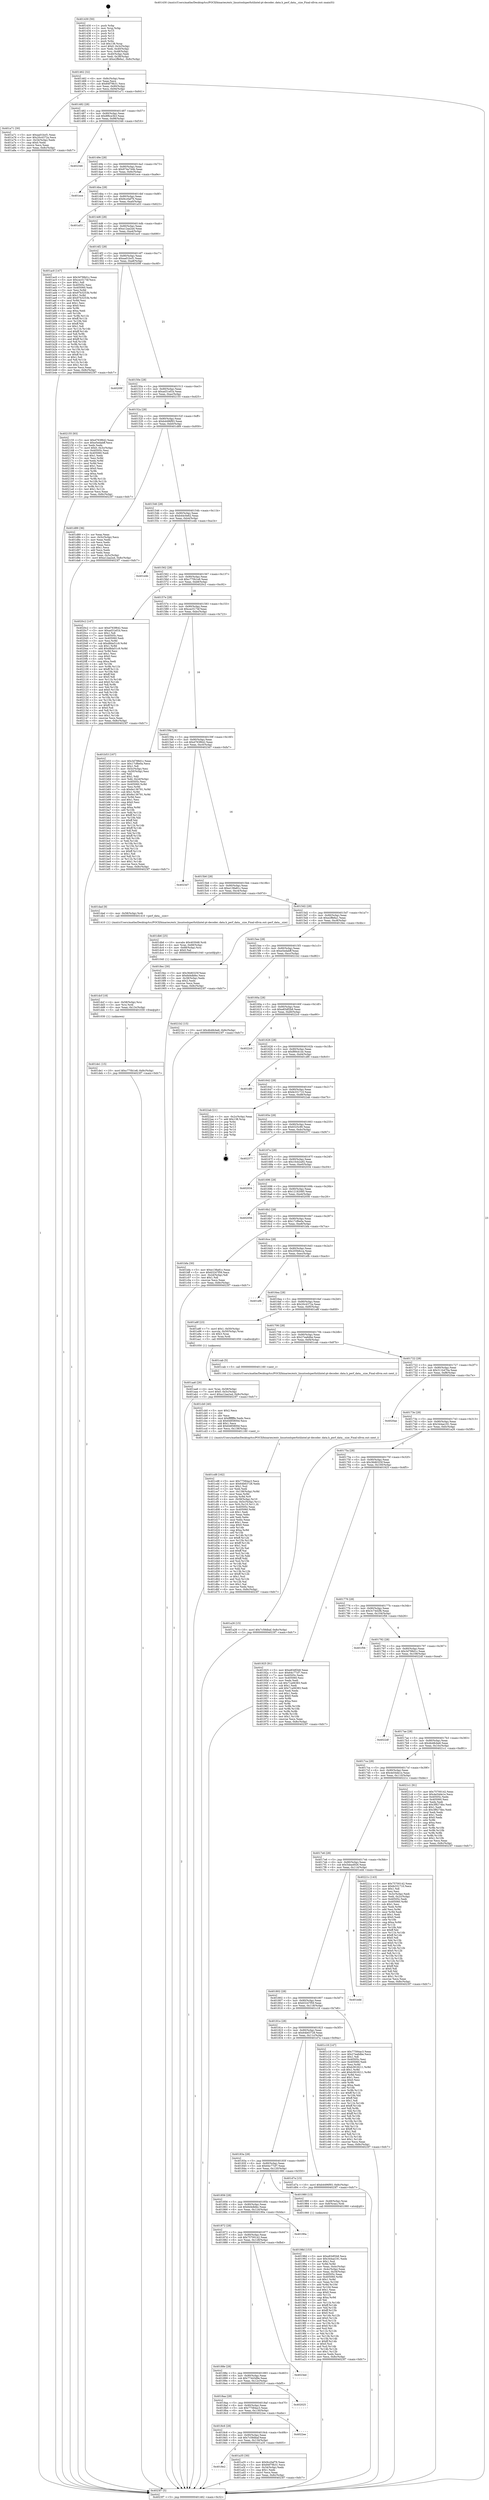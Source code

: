 digraph "0x401430" {
  label = "0x401430 (/mnt/c/Users/mathe/Desktop/tcc/POCII/binaries/extr_linuxtoolsperfutilintel-pt-decoder..data.h_perf_data__size_Final-ollvm.out::main(0))"
  labelloc = "t"
  node[shape=record]

  Entry [label="",width=0.3,height=0.3,shape=circle,fillcolor=black,style=filled]
  "0x401462" [label="{
     0x401462 [32]\l
     | [instrs]\l
     &nbsp;&nbsp;0x401462 \<+6\>: mov -0x8c(%rbp),%eax\l
     &nbsp;&nbsp;0x401468 \<+2\>: mov %eax,%ecx\l
     &nbsp;&nbsp;0x40146a \<+6\>: sub $0x84f79b31,%ecx\l
     &nbsp;&nbsp;0x401470 \<+6\>: mov %eax,-0x90(%rbp)\l
     &nbsp;&nbsp;0x401476 \<+6\>: mov %ecx,-0x94(%rbp)\l
     &nbsp;&nbsp;0x40147c \<+6\>: je 0000000000401a71 \<main+0x641\>\l
  }"]
  "0x401a71" [label="{
     0x401a71 [30]\l
     | [instrs]\l
     &nbsp;&nbsp;0x401a71 \<+5\>: mov $0xaa01bcf1,%eax\l
     &nbsp;&nbsp;0x401a76 \<+5\>: mov $0x20c4372a,%ecx\l
     &nbsp;&nbsp;0x401a7b \<+3\>: mov -0x34(%rbp),%edx\l
     &nbsp;&nbsp;0x401a7e \<+3\>: cmp $0x0,%edx\l
     &nbsp;&nbsp;0x401a81 \<+3\>: cmove %ecx,%eax\l
     &nbsp;&nbsp;0x401a84 \<+6\>: mov %eax,-0x8c(%rbp)\l
     &nbsp;&nbsp;0x401a8a \<+5\>: jmp 00000000004023f7 \<main+0xfc7\>\l
  }"]
  "0x401482" [label="{
     0x401482 [28]\l
     | [instrs]\l
     &nbsp;&nbsp;0x401482 \<+5\>: jmp 0000000000401487 \<main+0x57\>\l
     &nbsp;&nbsp;0x401487 \<+6\>: mov -0x90(%rbp),%eax\l
     &nbsp;&nbsp;0x40148d \<+5\>: sub $0x8f6ce3b3,%eax\l
     &nbsp;&nbsp;0x401492 \<+6\>: mov %eax,-0x98(%rbp)\l
     &nbsp;&nbsp;0x401498 \<+6\>: je 0000000000402346 \<main+0xf16\>\l
  }"]
  Exit [label="",width=0.3,height=0.3,shape=circle,fillcolor=black,style=filled,peripheries=2]
  "0x402346" [label="{
     0x402346\l
  }", style=dashed]
  "0x40149e" [label="{
     0x40149e [28]\l
     | [instrs]\l
     &nbsp;&nbsp;0x40149e \<+5\>: jmp 00000000004014a3 \<main+0x73\>\l
     &nbsp;&nbsp;0x4014a3 \<+6\>: mov -0x90(%rbp),%eax\l
     &nbsp;&nbsp;0x4014a9 \<+5\>: sub $0x974a744b,%eax\l
     &nbsp;&nbsp;0x4014ae \<+6\>: mov %eax,-0x9c(%rbp)\l
     &nbsp;&nbsp;0x4014b4 \<+6\>: je 0000000000401ece \<main+0xa9e\>\l
  }"]
  "0x401de1" [label="{
     0x401de1 [15]\l
     | [instrs]\l
     &nbsp;&nbsp;0x401de1 \<+10\>: movl $0xc770b1e8,-0x8c(%rbp)\l
     &nbsp;&nbsp;0x401deb \<+5\>: jmp 00000000004023f7 \<main+0xfc7\>\l
  }"]
  "0x401ece" [label="{
     0x401ece\l
  }", style=dashed]
  "0x4014ba" [label="{
     0x4014ba [28]\l
     | [instrs]\l
     &nbsp;&nbsp;0x4014ba \<+5\>: jmp 00000000004014bf \<main+0x8f\>\l
     &nbsp;&nbsp;0x4014bf \<+6\>: mov -0x90(%rbp),%eax\l
     &nbsp;&nbsp;0x4014c5 \<+5\>: sub $0x9cc0af76,%eax\l
     &nbsp;&nbsp;0x4014ca \<+6\>: mov %eax,-0xa0(%rbp)\l
     &nbsp;&nbsp;0x4014d0 \<+6\>: je 0000000000401a53 \<main+0x623\>\l
  }"]
  "0x401dcf" [label="{
     0x401dcf [18]\l
     | [instrs]\l
     &nbsp;&nbsp;0x401dcf \<+4\>: mov -0x58(%rbp),%rsi\l
     &nbsp;&nbsp;0x401dd3 \<+3\>: mov %rsi,%rdi\l
     &nbsp;&nbsp;0x401dd6 \<+6\>: mov %eax,-0x13c(%rbp)\l
     &nbsp;&nbsp;0x401ddc \<+5\>: call 0000000000401030 \<free@plt\>\l
     | [calls]\l
     &nbsp;&nbsp;0x401030 \{1\} (unknown)\l
  }"]
  "0x401a53" [label="{
     0x401a53\l
  }", style=dashed]
  "0x4014d6" [label="{
     0x4014d6 [28]\l
     | [instrs]\l
     &nbsp;&nbsp;0x4014d6 \<+5\>: jmp 00000000004014db \<main+0xab\>\l
     &nbsp;&nbsp;0x4014db \<+6\>: mov -0x90(%rbp),%eax\l
     &nbsp;&nbsp;0x4014e1 \<+5\>: sub $0xa12aa2a4,%eax\l
     &nbsp;&nbsp;0x4014e6 \<+6\>: mov %eax,-0xa4(%rbp)\l
     &nbsp;&nbsp;0x4014ec \<+6\>: je 0000000000401ac0 \<main+0x690\>\l
  }"]
  "0x401db6" [label="{
     0x401db6 [25]\l
     | [instrs]\l
     &nbsp;&nbsp;0x401db6 \<+10\>: movabs $0x4030d6,%rdi\l
     &nbsp;&nbsp;0x401dc0 \<+4\>: mov %rax,-0x68(%rbp)\l
     &nbsp;&nbsp;0x401dc4 \<+4\>: mov -0x68(%rbp),%rsi\l
     &nbsp;&nbsp;0x401dc8 \<+2\>: mov $0x0,%al\l
     &nbsp;&nbsp;0x401dca \<+5\>: call 0000000000401040 \<printf@plt\>\l
     | [calls]\l
     &nbsp;&nbsp;0x401040 \{1\} (unknown)\l
  }"]
  "0x401ac0" [label="{
     0x401ac0 [147]\l
     | [instrs]\l
     &nbsp;&nbsp;0x401ac0 \<+5\>: mov $0x3d788d1c,%eax\l
     &nbsp;&nbsp;0x401ac5 \<+5\>: mov $0xcec5174f,%ecx\l
     &nbsp;&nbsp;0x401aca \<+2\>: mov $0x1,%dl\l
     &nbsp;&nbsp;0x401acc \<+7\>: mov 0x40505c,%esi\l
     &nbsp;&nbsp;0x401ad3 \<+7\>: mov 0x405060,%edi\l
     &nbsp;&nbsp;0x401ada \<+3\>: mov %esi,%r8d\l
     &nbsp;&nbsp;0x401add \<+7\>: sub $0x97b3253b,%r8d\l
     &nbsp;&nbsp;0x401ae4 \<+4\>: sub $0x1,%r8d\l
     &nbsp;&nbsp;0x401ae8 \<+7\>: add $0x97b3253b,%r8d\l
     &nbsp;&nbsp;0x401aef \<+4\>: imul %r8d,%esi\l
     &nbsp;&nbsp;0x401af3 \<+3\>: and $0x1,%esi\l
     &nbsp;&nbsp;0x401af6 \<+3\>: cmp $0x0,%esi\l
     &nbsp;&nbsp;0x401af9 \<+4\>: sete %r9b\l
     &nbsp;&nbsp;0x401afd \<+3\>: cmp $0xa,%edi\l
     &nbsp;&nbsp;0x401b00 \<+4\>: setl %r10b\l
     &nbsp;&nbsp;0x401b04 \<+3\>: mov %r9b,%r11b\l
     &nbsp;&nbsp;0x401b07 \<+4\>: xor $0xff,%r11b\l
     &nbsp;&nbsp;0x401b0b \<+3\>: mov %r10b,%bl\l
     &nbsp;&nbsp;0x401b0e \<+3\>: xor $0xff,%bl\l
     &nbsp;&nbsp;0x401b11 \<+3\>: xor $0x1,%dl\l
     &nbsp;&nbsp;0x401b14 \<+3\>: mov %r11b,%r14b\l
     &nbsp;&nbsp;0x401b17 \<+4\>: and $0xff,%r14b\l
     &nbsp;&nbsp;0x401b1b \<+3\>: and %dl,%r9b\l
     &nbsp;&nbsp;0x401b1e \<+3\>: mov %bl,%r15b\l
     &nbsp;&nbsp;0x401b21 \<+4\>: and $0xff,%r15b\l
     &nbsp;&nbsp;0x401b25 \<+3\>: and %dl,%r10b\l
     &nbsp;&nbsp;0x401b28 \<+3\>: or %r9b,%r14b\l
     &nbsp;&nbsp;0x401b2b \<+3\>: or %r10b,%r15b\l
     &nbsp;&nbsp;0x401b2e \<+3\>: xor %r15b,%r14b\l
     &nbsp;&nbsp;0x401b31 \<+3\>: or %bl,%r11b\l
     &nbsp;&nbsp;0x401b34 \<+4\>: xor $0xff,%r11b\l
     &nbsp;&nbsp;0x401b38 \<+3\>: or $0x1,%dl\l
     &nbsp;&nbsp;0x401b3b \<+3\>: and %dl,%r11b\l
     &nbsp;&nbsp;0x401b3e \<+3\>: or %r11b,%r14b\l
     &nbsp;&nbsp;0x401b41 \<+4\>: test $0x1,%r14b\l
     &nbsp;&nbsp;0x401b45 \<+3\>: cmovne %ecx,%eax\l
     &nbsp;&nbsp;0x401b48 \<+6\>: mov %eax,-0x8c(%rbp)\l
     &nbsp;&nbsp;0x401b4e \<+5\>: jmp 00000000004023f7 \<main+0xfc7\>\l
  }"]
  "0x4014f2" [label="{
     0x4014f2 [28]\l
     | [instrs]\l
     &nbsp;&nbsp;0x4014f2 \<+5\>: jmp 00000000004014f7 \<main+0xc7\>\l
     &nbsp;&nbsp;0x4014f7 \<+6\>: mov -0x90(%rbp),%eax\l
     &nbsp;&nbsp;0x4014fd \<+5\>: sub $0xaa01bcf1,%eax\l
     &nbsp;&nbsp;0x401502 \<+6\>: mov %eax,-0xa8(%rbp)\l
     &nbsp;&nbsp;0x401508 \<+6\>: je 000000000040209f \<main+0xc6f\>\l
  }"]
  "0x401cd8" [label="{
     0x401cd8 [162]\l
     | [instrs]\l
     &nbsp;&nbsp;0x401cd8 \<+5\>: mov $0x77584ac3,%ecx\l
     &nbsp;&nbsp;0x401cdd \<+5\>: mov $0x64b63728,%edx\l
     &nbsp;&nbsp;0x401ce2 \<+3\>: mov $0x1,%sil\l
     &nbsp;&nbsp;0x401ce5 \<+2\>: xor %edi,%edi\l
     &nbsp;&nbsp;0x401ce7 \<+7\>: mov -0x138(%rbp),%r8d\l
     &nbsp;&nbsp;0x401cee \<+4\>: imul %eax,%r8d\l
     &nbsp;&nbsp;0x401cf2 \<+3\>: movslq %r8d,%r9\l
     &nbsp;&nbsp;0x401cf5 \<+4\>: mov -0x58(%rbp),%r10\l
     &nbsp;&nbsp;0x401cf9 \<+4\>: movslq -0x5c(%rbp),%r11\l
     &nbsp;&nbsp;0x401cfd \<+4\>: mov %r9,(%r10,%r11,8)\l
     &nbsp;&nbsp;0x401d01 \<+7\>: mov 0x40505c,%eax\l
     &nbsp;&nbsp;0x401d08 \<+8\>: mov 0x405060,%r8d\l
     &nbsp;&nbsp;0x401d10 \<+3\>: sub $0x1,%edi\l
     &nbsp;&nbsp;0x401d13 \<+2\>: mov %eax,%ebx\l
     &nbsp;&nbsp;0x401d15 \<+2\>: add %edi,%ebx\l
     &nbsp;&nbsp;0x401d17 \<+3\>: imul %ebx,%eax\l
     &nbsp;&nbsp;0x401d1a \<+3\>: and $0x1,%eax\l
     &nbsp;&nbsp;0x401d1d \<+3\>: cmp $0x0,%eax\l
     &nbsp;&nbsp;0x401d20 \<+4\>: sete %r14b\l
     &nbsp;&nbsp;0x401d24 \<+4\>: cmp $0xa,%r8d\l
     &nbsp;&nbsp;0x401d28 \<+4\>: setl %r15b\l
     &nbsp;&nbsp;0x401d2c \<+3\>: mov %r14b,%r12b\l
     &nbsp;&nbsp;0x401d2f \<+4\>: xor $0xff,%r12b\l
     &nbsp;&nbsp;0x401d33 \<+3\>: mov %r15b,%r13b\l
     &nbsp;&nbsp;0x401d36 \<+4\>: xor $0xff,%r13b\l
     &nbsp;&nbsp;0x401d3a \<+4\>: xor $0x1,%sil\l
     &nbsp;&nbsp;0x401d3e \<+3\>: mov %r12b,%al\l
     &nbsp;&nbsp;0x401d41 \<+2\>: and $0xff,%al\l
     &nbsp;&nbsp;0x401d43 \<+3\>: and %sil,%r14b\l
     &nbsp;&nbsp;0x401d46 \<+3\>: mov %r13b,%dil\l
     &nbsp;&nbsp;0x401d49 \<+4\>: and $0xff,%dil\l
     &nbsp;&nbsp;0x401d4d \<+3\>: and %sil,%r15b\l
     &nbsp;&nbsp;0x401d50 \<+3\>: or %r14b,%al\l
     &nbsp;&nbsp;0x401d53 \<+3\>: or %r15b,%dil\l
     &nbsp;&nbsp;0x401d56 \<+3\>: xor %dil,%al\l
     &nbsp;&nbsp;0x401d59 \<+3\>: or %r13b,%r12b\l
     &nbsp;&nbsp;0x401d5c \<+4\>: xor $0xff,%r12b\l
     &nbsp;&nbsp;0x401d60 \<+4\>: or $0x1,%sil\l
     &nbsp;&nbsp;0x401d64 \<+3\>: and %sil,%r12b\l
     &nbsp;&nbsp;0x401d67 \<+3\>: or %r12b,%al\l
     &nbsp;&nbsp;0x401d6a \<+2\>: test $0x1,%al\l
     &nbsp;&nbsp;0x401d6c \<+3\>: cmovne %edx,%ecx\l
     &nbsp;&nbsp;0x401d6f \<+6\>: mov %ecx,-0x8c(%rbp)\l
     &nbsp;&nbsp;0x401d75 \<+5\>: jmp 00000000004023f7 \<main+0xfc7\>\l
  }"]
  "0x40209f" [label="{
     0x40209f\l
  }", style=dashed]
  "0x40150e" [label="{
     0x40150e [28]\l
     | [instrs]\l
     &nbsp;&nbsp;0x40150e \<+5\>: jmp 0000000000401513 \<main+0xe3\>\l
     &nbsp;&nbsp;0x401513 \<+6\>: mov -0x90(%rbp),%eax\l
     &nbsp;&nbsp;0x401519 \<+5\>: sub $0xad31ef1b,%eax\l
     &nbsp;&nbsp;0x40151e \<+6\>: mov %eax,-0xac(%rbp)\l
     &nbsp;&nbsp;0x401524 \<+6\>: je 0000000000402155 \<main+0xd25\>\l
  }"]
  "0x401cb0" [label="{
     0x401cb0 [40]\l
     | [instrs]\l
     &nbsp;&nbsp;0x401cb0 \<+5\>: mov $0x2,%ecx\l
     &nbsp;&nbsp;0x401cb5 \<+1\>: cltd\l
     &nbsp;&nbsp;0x401cb6 \<+2\>: idiv %ecx\l
     &nbsp;&nbsp;0x401cb8 \<+6\>: imul $0xfffffffe,%edx,%ecx\l
     &nbsp;&nbsp;0x401cbe \<+6\>: sub $0x6485800d,%ecx\l
     &nbsp;&nbsp;0x401cc4 \<+3\>: add $0x1,%ecx\l
     &nbsp;&nbsp;0x401cc7 \<+6\>: add $0x6485800d,%ecx\l
     &nbsp;&nbsp;0x401ccd \<+6\>: mov %ecx,-0x138(%rbp)\l
     &nbsp;&nbsp;0x401cd3 \<+5\>: call 0000000000401160 \<next_i\>\l
     | [calls]\l
     &nbsp;&nbsp;0x401160 \{1\} (/mnt/c/Users/mathe/Desktop/tcc/POCII/binaries/extr_linuxtoolsperfutilintel-pt-decoder..data.h_perf_data__size_Final-ollvm.out::next_i)\l
  }"]
  "0x402155" [label="{
     0x402155 [93]\l
     | [instrs]\l
     &nbsp;&nbsp;0x402155 \<+5\>: mov $0xd763f642,%eax\l
     &nbsp;&nbsp;0x40215a \<+5\>: mov $0xe5edabff,%ecx\l
     &nbsp;&nbsp;0x40215f \<+2\>: xor %edx,%edx\l
     &nbsp;&nbsp;0x402161 \<+7\>: movl $0x0,-0x3c(%rbp)\l
     &nbsp;&nbsp;0x402168 \<+7\>: mov 0x40505c,%esi\l
     &nbsp;&nbsp;0x40216f \<+7\>: mov 0x405060,%edi\l
     &nbsp;&nbsp;0x402176 \<+3\>: sub $0x1,%edx\l
     &nbsp;&nbsp;0x402179 \<+3\>: mov %esi,%r8d\l
     &nbsp;&nbsp;0x40217c \<+3\>: add %edx,%r8d\l
     &nbsp;&nbsp;0x40217f \<+4\>: imul %r8d,%esi\l
     &nbsp;&nbsp;0x402183 \<+3\>: and $0x1,%esi\l
     &nbsp;&nbsp;0x402186 \<+3\>: cmp $0x0,%esi\l
     &nbsp;&nbsp;0x402189 \<+4\>: sete %r9b\l
     &nbsp;&nbsp;0x40218d \<+3\>: cmp $0xa,%edi\l
     &nbsp;&nbsp;0x402190 \<+4\>: setl %r10b\l
     &nbsp;&nbsp;0x402194 \<+3\>: mov %r9b,%r11b\l
     &nbsp;&nbsp;0x402197 \<+3\>: and %r10b,%r11b\l
     &nbsp;&nbsp;0x40219a \<+3\>: xor %r10b,%r9b\l
     &nbsp;&nbsp;0x40219d \<+3\>: or %r9b,%r11b\l
     &nbsp;&nbsp;0x4021a0 \<+4\>: test $0x1,%r11b\l
     &nbsp;&nbsp;0x4021a4 \<+3\>: cmovne %ecx,%eax\l
     &nbsp;&nbsp;0x4021a7 \<+6\>: mov %eax,-0x8c(%rbp)\l
     &nbsp;&nbsp;0x4021ad \<+5\>: jmp 00000000004023f7 \<main+0xfc7\>\l
  }"]
  "0x40152a" [label="{
     0x40152a [28]\l
     | [instrs]\l
     &nbsp;&nbsp;0x40152a \<+5\>: jmp 000000000040152f \<main+0xff\>\l
     &nbsp;&nbsp;0x40152f \<+6\>: mov -0x90(%rbp),%eax\l
     &nbsp;&nbsp;0x401535 \<+5\>: sub $0xb4496f93,%eax\l
     &nbsp;&nbsp;0x40153a \<+6\>: mov %eax,-0xb0(%rbp)\l
     &nbsp;&nbsp;0x401540 \<+6\>: je 0000000000401d89 \<main+0x959\>\l
  }"]
  "0x401aa6" [label="{
     0x401aa6 [26]\l
     | [instrs]\l
     &nbsp;&nbsp;0x401aa6 \<+4\>: mov %rax,-0x58(%rbp)\l
     &nbsp;&nbsp;0x401aaa \<+7\>: movl $0x0,-0x5c(%rbp)\l
     &nbsp;&nbsp;0x401ab1 \<+10\>: movl $0xa12aa2a4,-0x8c(%rbp)\l
     &nbsp;&nbsp;0x401abb \<+5\>: jmp 00000000004023f7 \<main+0xfc7\>\l
  }"]
  "0x401d89" [label="{
     0x401d89 [36]\l
     | [instrs]\l
     &nbsp;&nbsp;0x401d89 \<+2\>: xor %eax,%eax\l
     &nbsp;&nbsp;0x401d8b \<+3\>: mov -0x5c(%rbp),%ecx\l
     &nbsp;&nbsp;0x401d8e \<+2\>: mov %eax,%edx\l
     &nbsp;&nbsp;0x401d90 \<+2\>: sub %ecx,%edx\l
     &nbsp;&nbsp;0x401d92 \<+2\>: mov %eax,%ecx\l
     &nbsp;&nbsp;0x401d94 \<+3\>: sub $0x1,%ecx\l
     &nbsp;&nbsp;0x401d97 \<+2\>: add %ecx,%edx\l
     &nbsp;&nbsp;0x401d99 \<+2\>: sub %edx,%eax\l
     &nbsp;&nbsp;0x401d9b \<+3\>: mov %eax,-0x5c(%rbp)\l
     &nbsp;&nbsp;0x401d9e \<+10\>: movl $0xa12aa2a4,-0x8c(%rbp)\l
     &nbsp;&nbsp;0x401da8 \<+5\>: jmp 00000000004023f7 \<main+0xfc7\>\l
  }"]
  "0x401546" [label="{
     0x401546 [28]\l
     | [instrs]\l
     &nbsp;&nbsp;0x401546 \<+5\>: jmp 000000000040154b \<main+0x11b\>\l
     &nbsp;&nbsp;0x40154b \<+6\>: mov -0x90(%rbp),%eax\l
     &nbsp;&nbsp;0x401551 \<+5\>: sub $0xb44c0e62,%eax\l
     &nbsp;&nbsp;0x401556 \<+6\>: mov %eax,-0xb4(%rbp)\l
     &nbsp;&nbsp;0x40155c \<+6\>: je 0000000000401e4b \<main+0xa1b\>\l
  }"]
  "0x4018e2" [label="{
     0x4018e2\l
  }", style=dashed]
  "0x401e4b" [label="{
     0x401e4b\l
  }", style=dashed]
  "0x401562" [label="{
     0x401562 [28]\l
     | [instrs]\l
     &nbsp;&nbsp;0x401562 \<+5\>: jmp 0000000000401567 \<main+0x137\>\l
     &nbsp;&nbsp;0x401567 \<+6\>: mov -0x90(%rbp),%eax\l
     &nbsp;&nbsp;0x40156d \<+5\>: sub $0xc770b1e8,%eax\l
     &nbsp;&nbsp;0x401572 \<+6\>: mov %eax,-0xb8(%rbp)\l
     &nbsp;&nbsp;0x401578 \<+6\>: je 00000000004020c2 \<main+0xc92\>\l
  }"]
  "0x401a35" [label="{
     0x401a35 [30]\l
     | [instrs]\l
     &nbsp;&nbsp;0x401a35 \<+5\>: mov $0x9cc0af76,%eax\l
     &nbsp;&nbsp;0x401a3a \<+5\>: mov $0x84f79b31,%ecx\l
     &nbsp;&nbsp;0x401a3f \<+3\>: mov -0x34(%rbp),%edx\l
     &nbsp;&nbsp;0x401a42 \<+3\>: cmp $0x1,%edx\l
     &nbsp;&nbsp;0x401a45 \<+3\>: cmovl %ecx,%eax\l
     &nbsp;&nbsp;0x401a48 \<+6\>: mov %eax,-0x8c(%rbp)\l
     &nbsp;&nbsp;0x401a4e \<+5\>: jmp 00000000004023f7 \<main+0xfc7\>\l
  }"]
  "0x4020c2" [label="{
     0x4020c2 [147]\l
     | [instrs]\l
     &nbsp;&nbsp;0x4020c2 \<+5\>: mov $0xd763f642,%eax\l
     &nbsp;&nbsp;0x4020c7 \<+5\>: mov $0xad31ef1b,%ecx\l
     &nbsp;&nbsp;0x4020cc \<+2\>: mov $0x1,%dl\l
     &nbsp;&nbsp;0x4020ce \<+7\>: mov 0x40505c,%esi\l
     &nbsp;&nbsp;0x4020d5 \<+7\>: mov 0x405060,%edi\l
     &nbsp;&nbsp;0x4020dc \<+3\>: mov %esi,%r8d\l
     &nbsp;&nbsp;0x4020df \<+7\>: sub $0xd8da51c9,%r8d\l
     &nbsp;&nbsp;0x4020e6 \<+4\>: sub $0x1,%r8d\l
     &nbsp;&nbsp;0x4020ea \<+7\>: add $0xd8da51c9,%r8d\l
     &nbsp;&nbsp;0x4020f1 \<+4\>: imul %r8d,%esi\l
     &nbsp;&nbsp;0x4020f5 \<+3\>: and $0x1,%esi\l
     &nbsp;&nbsp;0x4020f8 \<+3\>: cmp $0x0,%esi\l
     &nbsp;&nbsp;0x4020fb \<+4\>: sete %r9b\l
     &nbsp;&nbsp;0x4020ff \<+3\>: cmp $0xa,%edi\l
     &nbsp;&nbsp;0x402102 \<+4\>: setl %r10b\l
     &nbsp;&nbsp;0x402106 \<+3\>: mov %r9b,%r11b\l
     &nbsp;&nbsp;0x402109 \<+4\>: xor $0xff,%r11b\l
     &nbsp;&nbsp;0x40210d \<+3\>: mov %r10b,%bl\l
     &nbsp;&nbsp;0x402110 \<+3\>: xor $0xff,%bl\l
     &nbsp;&nbsp;0x402113 \<+3\>: xor $0x0,%dl\l
     &nbsp;&nbsp;0x402116 \<+3\>: mov %r11b,%r14b\l
     &nbsp;&nbsp;0x402119 \<+4\>: and $0x0,%r14b\l
     &nbsp;&nbsp;0x40211d \<+3\>: and %dl,%r9b\l
     &nbsp;&nbsp;0x402120 \<+3\>: mov %bl,%r15b\l
     &nbsp;&nbsp;0x402123 \<+4\>: and $0x0,%r15b\l
     &nbsp;&nbsp;0x402127 \<+3\>: and %dl,%r10b\l
     &nbsp;&nbsp;0x40212a \<+3\>: or %r9b,%r14b\l
     &nbsp;&nbsp;0x40212d \<+3\>: or %r10b,%r15b\l
     &nbsp;&nbsp;0x402130 \<+3\>: xor %r15b,%r14b\l
     &nbsp;&nbsp;0x402133 \<+3\>: or %bl,%r11b\l
     &nbsp;&nbsp;0x402136 \<+4\>: xor $0xff,%r11b\l
     &nbsp;&nbsp;0x40213a \<+3\>: or $0x0,%dl\l
     &nbsp;&nbsp;0x40213d \<+3\>: and %dl,%r11b\l
     &nbsp;&nbsp;0x402140 \<+3\>: or %r11b,%r14b\l
     &nbsp;&nbsp;0x402143 \<+4\>: test $0x1,%r14b\l
     &nbsp;&nbsp;0x402147 \<+3\>: cmovne %ecx,%eax\l
     &nbsp;&nbsp;0x40214a \<+6\>: mov %eax,-0x8c(%rbp)\l
     &nbsp;&nbsp;0x402150 \<+5\>: jmp 00000000004023f7 \<main+0xfc7\>\l
  }"]
  "0x40157e" [label="{
     0x40157e [28]\l
     | [instrs]\l
     &nbsp;&nbsp;0x40157e \<+5\>: jmp 0000000000401583 \<main+0x153\>\l
     &nbsp;&nbsp;0x401583 \<+6\>: mov -0x90(%rbp),%eax\l
     &nbsp;&nbsp;0x401589 \<+5\>: sub $0xcec5174f,%eax\l
     &nbsp;&nbsp;0x40158e \<+6\>: mov %eax,-0xbc(%rbp)\l
     &nbsp;&nbsp;0x401594 \<+6\>: je 0000000000401b53 \<main+0x723\>\l
  }"]
  "0x4018c6" [label="{
     0x4018c6 [28]\l
     | [instrs]\l
     &nbsp;&nbsp;0x4018c6 \<+5\>: jmp 00000000004018cb \<main+0x49b\>\l
     &nbsp;&nbsp;0x4018cb \<+6\>: mov -0x90(%rbp),%eax\l
     &nbsp;&nbsp;0x4018d1 \<+5\>: sub $0x7c58dbaf,%eax\l
     &nbsp;&nbsp;0x4018d6 \<+6\>: mov %eax,-0x134(%rbp)\l
     &nbsp;&nbsp;0x4018dc \<+6\>: je 0000000000401a35 \<main+0x605\>\l
  }"]
  "0x401b53" [label="{
     0x401b53 [167]\l
     | [instrs]\l
     &nbsp;&nbsp;0x401b53 \<+5\>: mov $0x3d788d1c,%eax\l
     &nbsp;&nbsp;0x401b58 \<+5\>: mov $0x17cf6e0a,%ecx\l
     &nbsp;&nbsp;0x401b5d \<+2\>: mov $0x1,%dl\l
     &nbsp;&nbsp;0x401b5f \<+3\>: mov -0x5c(%rbp),%esi\l
     &nbsp;&nbsp;0x401b62 \<+3\>: cmp -0x50(%rbp),%esi\l
     &nbsp;&nbsp;0x401b65 \<+4\>: setl %dil\l
     &nbsp;&nbsp;0x401b69 \<+4\>: and $0x1,%dil\l
     &nbsp;&nbsp;0x401b6d \<+4\>: mov %dil,-0x2d(%rbp)\l
     &nbsp;&nbsp;0x401b71 \<+7\>: mov 0x40505c,%esi\l
     &nbsp;&nbsp;0x401b78 \<+8\>: mov 0x405060,%r8d\l
     &nbsp;&nbsp;0x401b80 \<+3\>: mov %esi,%r9d\l
     &nbsp;&nbsp;0x401b83 \<+7\>: sub $0x6e136791,%r9d\l
     &nbsp;&nbsp;0x401b8a \<+4\>: sub $0x1,%r9d\l
     &nbsp;&nbsp;0x401b8e \<+7\>: add $0x6e136791,%r9d\l
     &nbsp;&nbsp;0x401b95 \<+4\>: imul %r9d,%esi\l
     &nbsp;&nbsp;0x401b99 \<+3\>: and $0x1,%esi\l
     &nbsp;&nbsp;0x401b9c \<+3\>: cmp $0x0,%esi\l
     &nbsp;&nbsp;0x401b9f \<+4\>: sete %dil\l
     &nbsp;&nbsp;0x401ba3 \<+4\>: cmp $0xa,%r8d\l
     &nbsp;&nbsp;0x401ba7 \<+4\>: setl %r10b\l
     &nbsp;&nbsp;0x401bab \<+3\>: mov %dil,%r11b\l
     &nbsp;&nbsp;0x401bae \<+4\>: xor $0xff,%r11b\l
     &nbsp;&nbsp;0x401bb2 \<+3\>: mov %r10b,%bl\l
     &nbsp;&nbsp;0x401bb5 \<+3\>: xor $0xff,%bl\l
     &nbsp;&nbsp;0x401bb8 \<+3\>: xor $0x1,%dl\l
     &nbsp;&nbsp;0x401bbb \<+3\>: mov %r11b,%r14b\l
     &nbsp;&nbsp;0x401bbe \<+4\>: and $0xff,%r14b\l
     &nbsp;&nbsp;0x401bc2 \<+3\>: and %dl,%dil\l
     &nbsp;&nbsp;0x401bc5 \<+3\>: mov %bl,%r15b\l
     &nbsp;&nbsp;0x401bc8 \<+4\>: and $0xff,%r15b\l
     &nbsp;&nbsp;0x401bcc \<+3\>: and %dl,%r10b\l
     &nbsp;&nbsp;0x401bcf \<+3\>: or %dil,%r14b\l
     &nbsp;&nbsp;0x401bd2 \<+3\>: or %r10b,%r15b\l
     &nbsp;&nbsp;0x401bd5 \<+3\>: xor %r15b,%r14b\l
     &nbsp;&nbsp;0x401bd8 \<+3\>: or %bl,%r11b\l
     &nbsp;&nbsp;0x401bdb \<+4\>: xor $0xff,%r11b\l
     &nbsp;&nbsp;0x401bdf \<+3\>: or $0x1,%dl\l
     &nbsp;&nbsp;0x401be2 \<+3\>: and %dl,%r11b\l
     &nbsp;&nbsp;0x401be5 \<+3\>: or %r11b,%r14b\l
     &nbsp;&nbsp;0x401be8 \<+4\>: test $0x1,%r14b\l
     &nbsp;&nbsp;0x401bec \<+3\>: cmovne %ecx,%eax\l
     &nbsp;&nbsp;0x401bef \<+6\>: mov %eax,-0x8c(%rbp)\l
     &nbsp;&nbsp;0x401bf5 \<+5\>: jmp 00000000004023f7 \<main+0xfc7\>\l
  }"]
  "0x40159a" [label="{
     0x40159a [28]\l
     | [instrs]\l
     &nbsp;&nbsp;0x40159a \<+5\>: jmp 000000000040159f \<main+0x16f\>\l
     &nbsp;&nbsp;0x40159f \<+6\>: mov -0x90(%rbp),%eax\l
     &nbsp;&nbsp;0x4015a5 \<+5\>: sub $0xd763f642,%eax\l
     &nbsp;&nbsp;0x4015aa \<+6\>: mov %eax,-0xc0(%rbp)\l
     &nbsp;&nbsp;0x4015b0 \<+6\>: je 00000000004023d7 \<main+0xfa7\>\l
  }"]
  "0x4022ee" [label="{
     0x4022ee\l
  }", style=dashed]
  "0x4023d7" [label="{
     0x4023d7\l
  }", style=dashed]
  "0x4015b6" [label="{
     0x4015b6 [28]\l
     | [instrs]\l
     &nbsp;&nbsp;0x4015b6 \<+5\>: jmp 00000000004015bb \<main+0x18b\>\l
     &nbsp;&nbsp;0x4015bb \<+6\>: mov -0x90(%rbp),%eax\l
     &nbsp;&nbsp;0x4015c1 \<+5\>: sub $0xe138a81c,%eax\l
     &nbsp;&nbsp;0x4015c6 \<+6\>: mov %eax,-0xc4(%rbp)\l
     &nbsp;&nbsp;0x4015cc \<+6\>: je 0000000000401dad \<main+0x97d\>\l
  }"]
  "0x4018aa" [label="{
     0x4018aa [28]\l
     | [instrs]\l
     &nbsp;&nbsp;0x4018aa \<+5\>: jmp 00000000004018af \<main+0x47f\>\l
     &nbsp;&nbsp;0x4018af \<+6\>: mov -0x90(%rbp),%eax\l
     &nbsp;&nbsp;0x4018b5 \<+5\>: sub $0x77584ac3,%eax\l
     &nbsp;&nbsp;0x4018ba \<+6\>: mov %eax,-0x130(%rbp)\l
     &nbsp;&nbsp;0x4018c0 \<+6\>: je 00000000004022ee \<main+0xebe\>\l
  }"]
  "0x401dad" [label="{
     0x401dad [9]\l
     | [instrs]\l
     &nbsp;&nbsp;0x401dad \<+4\>: mov -0x58(%rbp),%rdi\l
     &nbsp;&nbsp;0x401db1 \<+5\>: call 0000000000401410 \<perf_data__size\>\l
     | [calls]\l
     &nbsp;&nbsp;0x401410 \{1\} (/mnt/c/Users/mathe/Desktop/tcc/POCII/binaries/extr_linuxtoolsperfutilintel-pt-decoder..data.h_perf_data__size_Final-ollvm.out::perf_data__size)\l
  }"]
  "0x4015d2" [label="{
     0x4015d2 [28]\l
     | [instrs]\l
     &nbsp;&nbsp;0x4015d2 \<+5\>: jmp 00000000004015d7 \<main+0x1a7\>\l
     &nbsp;&nbsp;0x4015d7 \<+6\>: mov -0x90(%rbp),%eax\l
     &nbsp;&nbsp;0x4015dd \<+5\>: sub $0xe2ffe6a1,%eax\l
     &nbsp;&nbsp;0x4015e2 \<+6\>: mov %eax,-0xc8(%rbp)\l
     &nbsp;&nbsp;0x4015e8 \<+6\>: je 00000000004018ec \<main+0x4bc\>\l
  }"]
  "0x402025" [label="{
     0x402025\l
  }", style=dashed]
  "0x4018ec" [label="{
     0x4018ec [30]\l
     | [instrs]\l
     &nbsp;&nbsp;0x4018ec \<+5\>: mov $0x36d6325f,%eax\l
     &nbsp;&nbsp;0x4018f1 \<+5\>: mov $0x6d4dbfec,%ecx\l
     &nbsp;&nbsp;0x4018f6 \<+3\>: mov -0x38(%rbp),%edx\l
     &nbsp;&nbsp;0x4018f9 \<+3\>: cmp $0x2,%edx\l
     &nbsp;&nbsp;0x4018fc \<+3\>: cmovne %ecx,%eax\l
     &nbsp;&nbsp;0x4018ff \<+6\>: mov %eax,-0x8c(%rbp)\l
     &nbsp;&nbsp;0x401905 \<+5\>: jmp 00000000004023f7 \<main+0xfc7\>\l
  }"]
  "0x4015ee" [label="{
     0x4015ee [28]\l
     | [instrs]\l
     &nbsp;&nbsp;0x4015ee \<+5\>: jmp 00000000004015f3 \<main+0x1c3\>\l
     &nbsp;&nbsp;0x4015f3 \<+6\>: mov -0x90(%rbp),%eax\l
     &nbsp;&nbsp;0x4015f9 \<+5\>: sub $0xe5edabff,%eax\l
     &nbsp;&nbsp;0x4015fe \<+6\>: mov %eax,-0xcc(%rbp)\l
     &nbsp;&nbsp;0x401604 \<+6\>: je 00000000004021b2 \<main+0xd82\>\l
  }"]
  "0x4023f7" [label="{
     0x4023f7 [5]\l
     | [instrs]\l
     &nbsp;&nbsp;0x4023f7 \<+5\>: jmp 0000000000401462 \<main+0x32\>\l
  }"]
  "0x401430" [label="{
     0x401430 [50]\l
     | [instrs]\l
     &nbsp;&nbsp;0x401430 \<+1\>: push %rbp\l
     &nbsp;&nbsp;0x401431 \<+3\>: mov %rsp,%rbp\l
     &nbsp;&nbsp;0x401434 \<+2\>: push %r15\l
     &nbsp;&nbsp;0x401436 \<+2\>: push %r14\l
     &nbsp;&nbsp;0x401438 \<+2\>: push %r13\l
     &nbsp;&nbsp;0x40143a \<+2\>: push %r12\l
     &nbsp;&nbsp;0x40143c \<+1\>: push %rbx\l
     &nbsp;&nbsp;0x40143d \<+7\>: sub $0x138,%rsp\l
     &nbsp;&nbsp;0x401444 \<+7\>: movl $0x0,-0x3c(%rbp)\l
     &nbsp;&nbsp;0x40144b \<+3\>: mov %edi,-0x40(%rbp)\l
     &nbsp;&nbsp;0x40144e \<+4\>: mov %rsi,-0x48(%rbp)\l
     &nbsp;&nbsp;0x401452 \<+3\>: mov -0x40(%rbp),%edi\l
     &nbsp;&nbsp;0x401455 \<+3\>: mov %edi,-0x38(%rbp)\l
     &nbsp;&nbsp;0x401458 \<+10\>: movl $0xe2ffe6a1,-0x8c(%rbp)\l
  }"]
  "0x40188e" [label="{
     0x40188e [28]\l
     | [instrs]\l
     &nbsp;&nbsp;0x40188e \<+5\>: jmp 0000000000401893 \<main+0x463\>\l
     &nbsp;&nbsp;0x401893 \<+6\>: mov -0x90(%rbp),%eax\l
     &nbsp;&nbsp;0x401899 \<+5\>: sub $0x77443d9e,%eax\l
     &nbsp;&nbsp;0x40189e \<+6\>: mov %eax,-0x12c(%rbp)\l
     &nbsp;&nbsp;0x4018a4 \<+6\>: je 0000000000402025 \<main+0xbf5\>\l
  }"]
  "0x4021b2" [label="{
     0x4021b2 [15]\l
     | [instrs]\l
     &nbsp;&nbsp;0x4021b2 \<+10\>: movl $0x4b48cbe6,-0x8c(%rbp)\l
     &nbsp;&nbsp;0x4021bc \<+5\>: jmp 00000000004023f7 \<main+0xfc7\>\l
  }"]
  "0x40160a" [label="{
     0x40160a [28]\l
     | [instrs]\l
     &nbsp;&nbsp;0x40160a \<+5\>: jmp 000000000040160f \<main+0x1df\>\l
     &nbsp;&nbsp;0x40160f \<+6\>: mov -0x90(%rbp),%eax\l
     &nbsp;&nbsp;0x401615 \<+5\>: sub $0xe83df2b8,%eax\l
     &nbsp;&nbsp;0x40161a \<+6\>: mov %eax,-0xd0(%rbp)\l
     &nbsp;&nbsp;0x401620 \<+6\>: je 00000000004022c0 \<main+0xe90\>\l
  }"]
  "0x4023ed" [label="{
     0x4023ed\l
  }", style=dashed]
  "0x4022c0" [label="{
     0x4022c0\l
  }", style=dashed]
  "0x401626" [label="{
     0x401626 [28]\l
     | [instrs]\l
     &nbsp;&nbsp;0x401626 \<+5\>: jmp 000000000040162b \<main+0x1fb\>\l
     &nbsp;&nbsp;0x40162b \<+6\>: mov -0x90(%rbp),%eax\l
     &nbsp;&nbsp;0x401631 \<+5\>: sub $0xf89cb1dc,%eax\l
     &nbsp;&nbsp;0x401636 \<+6\>: mov %eax,-0xd4(%rbp)\l
     &nbsp;&nbsp;0x40163c \<+6\>: je 0000000000401df0 \<main+0x9c0\>\l
  }"]
  "0x401872" [label="{
     0x401872 [28]\l
     | [instrs]\l
     &nbsp;&nbsp;0x401872 \<+5\>: jmp 0000000000401877 \<main+0x447\>\l
     &nbsp;&nbsp;0x401877 \<+6\>: mov -0x90(%rbp),%eax\l
     &nbsp;&nbsp;0x40187d \<+5\>: sub $0x75700142,%eax\l
     &nbsp;&nbsp;0x401882 \<+6\>: mov %eax,-0x128(%rbp)\l
     &nbsp;&nbsp;0x401888 \<+6\>: je 00000000004023ed \<main+0xfbd\>\l
  }"]
  "0x401df0" [label="{
     0x401df0\l
  }", style=dashed]
  "0x401642" [label="{
     0x401642 [28]\l
     | [instrs]\l
     &nbsp;&nbsp;0x401642 \<+5\>: jmp 0000000000401647 \<main+0x217\>\l
     &nbsp;&nbsp;0x401647 \<+6\>: mov -0x90(%rbp),%eax\l
     &nbsp;&nbsp;0x40164d \<+5\>: sub $0xfe331710,%eax\l
     &nbsp;&nbsp;0x401652 \<+6\>: mov %eax,-0xd8(%rbp)\l
     &nbsp;&nbsp;0x401658 \<+6\>: je 00000000004022ab \<main+0xe7b\>\l
  }"]
  "0x40190a" [label="{
     0x40190a\l
  }", style=dashed]
  "0x4022ab" [label="{
     0x4022ab [21]\l
     | [instrs]\l
     &nbsp;&nbsp;0x4022ab \<+3\>: mov -0x2c(%rbp),%eax\l
     &nbsp;&nbsp;0x4022ae \<+7\>: add $0x138,%rsp\l
     &nbsp;&nbsp;0x4022b5 \<+1\>: pop %rbx\l
     &nbsp;&nbsp;0x4022b6 \<+2\>: pop %r12\l
     &nbsp;&nbsp;0x4022b8 \<+2\>: pop %r13\l
     &nbsp;&nbsp;0x4022ba \<+2\>: pop %r14\l
     &nbsp;&nbsp;0x4022bc \<+2\>: pop %r15\l
     &nbsp;&nbsp;0x4022be \<+1\>: pop %rbp\l
     &nbsp;&nbsp;0x4022bf \<+1\>: ret\l
  }"]
  "0x40165e" [label="{
     0x40165e [28]\l
     | [instrs]\l
     &nbsp;&nbsp;0x40165e \<+5\>: jmp 0000000000401663 \<main+0x233\>\l
     &nbsp;&nbsp;0x401663 \<+6\>: mov -0x90(%rbp),%eax\l
     &nbsp;&nbsp;0x401669 \<+5\>: sub $0x6325c90,%eax\l
     &nbsp;&nbsp;0x40166e \<+6\>: mov %eax,-0xdc(%rbp)\l
     &nbsp;&nbsp;0x401674 \<+6\>: je 0000000000402377 \<main+0xf47\>\l
  }"]
  "0x40198d" [label="{
     0x40198d [153]\l
     | [instrs]\l
     &nbsp;&nbsp;0x40198d \<+5\>: mov $0xe83df2b8,%ecx\l
     &nbsp;&nbsp;0x401992 \<+5\>: mov $0x344ae191,%edx\l
     &nbsp;&nbsp;0x401997 \<+3\>: mov $0x1,%sil\l
     &nbsp;&nbsp;0x40199a \<+3\>: xor %r8d,%r8d\l
     &nbsp;&nbsp;0x40199d \<+3\>: mov %eax,-0x4c(%rbp)\l
     &nbsp;&nbsp;0x4019a0 \<+3\>: mov -0x4c(%rbp),%eax\l
     &nbsp;&nbsp;0x4019a3 \<+3\>: mov %eax,-0x34(%rbp)\l
     &nbsp;&nbsp;0x4019a6 \<+7\>: mov 0x40505c,%eax\l
     &nbsp;&nbsp;0x4019ad \<+8\>: mov 0x405060,%r9d\l
     &nbsp;&nbsp;0x4019b5 \<+4\>: sub $0x1,%r8d\l
     &nbsp;&nbsp;0x4019b9 \<+3\>: mov %eax,%r10d\l
     &nbsp;&nbsp;0x4019bc \<+3\>: add %r8d,%r10d\l
     &nbsp;&nbsp;0x4019bf \<+4\>: imul %r10d,%eax\l
     &nbsp;&nbsp;0x4019c3 \<+3\>: and $0x1,%eax\l
     &nbsp;&nbsp;0x4019c6 \<+3\>: cmp $0x0,%eax\l
     &nbsp;&nbsp;0x4019c9 \<+4\>: sete %r11b\l
     &nbsp;&nbsp;0x4019cd \<+4\>: cmp $0xa,%r9d\l
     &nbsp;&nbsp;0x4019d1 \<+3\>: setl %bl\l
     &nbsp;&nbsp;0x4019d4 \<+3\>: mov %r11b,%r14b\l
     &nbsp;&nbsp;0x4019d7 \<+4\>: xor $0xff,%r14b\l
     &nbsp;&nbsp;0x4019db \<+3\>: mov %bl,%r15b\l
     &nbsp;&nbsp;0x4019de \<+4\>: xor $0xff,%r15b\l
     &nbsp;&nbsp;0x4019e2 \<+4\>: xor $0x0,%sil\l
     &nbsp;&nbsp;0x4019e6 \<+3\>: mov %r14b,%r12b\l
     &nbsp;&nbsp;0x4019e9 \<+4\>: and $0x0,%r12b\l
     &nbsp;&nbsp;0x4019ed \<+3\>: and %sil,%r11b\l
     &nbsp;&nbsp;0x4019f0 \<+3\>: mov %r15b,%r13b\l
     &nbsp;&nbsp;0x4019f3 \<+4\>: and $0x0,%r13b\l
     &nbsp;&nbsp;0x4019f7 \<+3\>: and %sil,%bl\l
     &nbsp;&nbsp;0x4019fa \<+3\>: or %r11b,%r12b\l
     &nbsp;&nbsp;0x4019fd \<+3\>: or %bl,%r13b\l
     &nbsp;&nbsp;0x401a00 \<+3\>: xor %r13b,%r12b\l
     &nbsp;&nbsp;0x401a03 \<+3\>: or %r15b,%r14b\l
     &nbsp;&nbsp;0x401a06 \<+4\>: xor $0xff,%r14b\l
     &nbsp;&nbsp;0x401a0a \<+4\>: or $0x0,%sil\l
     &nbsp;&nbsp;0x401a0e \<+3\>: and %sil,%r14b\l
     &nbsp;&nbsp;0x401a11 \<+3\>: or %r14b,%r12b\l
     &nbsp;&nbsp;0x401a14 \<+4\>: test $0x1,%r12b\l
     &nbsp;&nbsp;0x401a18 \<+3\>: cmovne %edx,%ecx\l
     &nbsp;&nbsp;0x401a1b \<+6\>: mov %ecx,-0x8c(%rbp)\l
     &nbsp;&nbsp;0x401a21 \<+5\>: jmp 00000000004023f7 \<main+0xfc7\>\l
  }"]
  "0x402377" [label="{
     0x402377\l
  }", style=dashed]
  "0x40167a" [label="{
     0x40167a [28]\l
     | [instrs]\l
     &nbsp;&nbsp;0x40167a \<+5\>: jmp 000000000040167f \<main+0x24f\>\l
     &nbsp;&nbsp;0x40167f \<+6\>: mov -0x90(%rbp),%eax\l
     &nbsp;&nbsp;0x401685 \<+5\>: sub $0x10cb2a92,%eax\l
     &nbsp;&nbsp;0x40168a \<+6\>: mov %eax,-0xe0(%rbp)\l
     &nbsp;&nbsp;0x401690 \<+6\>: je 0000000000402034 \<main+0xc04\>\l
  }"]
  "0x401856" [label="{
     0x401856 [28]\l
     | [instrs]\l
     &nbsp;&nbsp;0x401856 \<+5\>: jmp 000000000040185b \<main+0x42b\>\l
     &nbsp;&nbsp;0x40185b \<+6\>: mov -0x90(%rbp),%eax\l
     &nbsp;&nbsp;0x401861 \<+5\>: sub $0x6d4dbfec,%eax\l
     &nbsp;&nbsp;0x401866 \<+6\>: mov %eax,-0x124(%rbp)\l
     &nbsp;&nbsp;0x40186c \<+6\>: je 000000000040190a \<main+0x4da\>\l
  }"]
  "0x402034" [label="{
     0x402034\l
  }", style=dashed]
  "0x401696" [label="{
     0x401696 [28]\l
     | [instrs]\l
     &nbsp;&nbsp;0x401696 \<+5\>: jmp 000000000040169b \<main+0x26b\>\l
     &nbsp;&nbsp;0x40169b \<+6\>: mov -0x90(%rbp),%eax\l
     &nbsp;&nbsp;0x4016a1 \<+5\>: sub $0x12182085,%eax\l
     &nbsp;&nbsp;0x4016a6 \<+6\>: mov %eax,-0xe4(%rbp)\l
     &nbsp;&nbsp;0x4016ac \<+6\>: je 0000000000402056 \<main+0xc26\>\l
  }"]
  "0x401980" [label="{
     0x401980 [13]\l
     | [instrs]\l
     &nbsp;&nbsp;0x401980 \<+4\>: mov -0x48(%rbp),%rax\l
     &nbsp;&nbsp;0x401984 \<+4\>: mov 0x8(%rax),%rdi\l
     &nbsp;&nbsp;0x401988 \<+5\>: call 0000000000401060 \<atoi@plt\>\l
     | [calls]\l
     &nbsp;&nbsp;0x401060 \{1\} (unknown)\l
  }"]
  "0x402056" [label="{
     0x402056\l
  }", style=dashed]
  "0x4016b2" [label="{
     0x4016b2 [28]\l
     | [instrs]\l
     &nbsp;&nbsp;0x4016b2 \<+5\>: jmp 00000000004016b7 \<main+0x287\>\l
     &nbsp;&nbsp;0x4016b7 \<+6\>: mov -0x90(%rbp),%eax\l
     &nbsp;&nbsp;0x4016bd \<+5\>: sub $0x17cf6e0a,%eax\l
     &nbsp;&nbsp;0x4016c2 \<+6\>: mov %eax,-0xe8(%rbp)\l
     &nbsp;&nbsp;0x4016c8 \<+6\>: je 0000000000401bfa \<main+0x7ca\>\l
  }"]
  "0x40183a" [label="{
     0x40183a [28]\l
     | [instrs]\l
     &nbsp;&nbsp;0x40183a \<+5\>: jmp 000000000040183f \<main+0x40f\>\l
     &nbsp;&nbsp;0x40183f \<+6\>: mov -0x90(%rbp),%eax\l
     &nbsp;&nbsp;0x401845 \<+5\>: sub $0x64c77cf7,%eax\l
     &nbsp;&nbsp;0x40184a \<+6\>: mov %eax,-0x120(%rbp)\l
     &nbsp;&nbsp;0x401850 \<+6\>: je 0000000000401980 \<main+0x550\>\l
  }"]
  "0x401bfa" [label="{
     0x401bfa [30]\l
     | [instrs]\l
     &nbsp;&nbsp;0x401bfa \<+5\>: mov $0xe138a81c,%eax\l
     &nbsp;&nbsp;0x401bff \<+5\>: mov $0x63247f59,%ecx\l
     &nbsp;&nbsp;0x401c04 \<+3\>: mov -0x2d(%rbp),%dl\l
     &nbsp;&nbsp;0x401c07 \<+3\>: test $0x1,%dl\l
     &nbsp;&nbsp;0x401c0a \<+3\>: cmovne %ecx,%eax\l
     &nbsp;&nbsp;0x401c0d \<+6\>: mov %eax,-0x8c(%rbp)\l
     &nbsp;&nbsp;0x401c13 \<+5\>: jmp 00000000004023f7 \<main+0xfc7\>\l
  }"]
  "0x4016ce" [label="{
     0x4016ce [28]\l
     | [instrs]\l
     &nbsp;&nbsp;0x4016ce \<+5\>: jmp 00000000004016d3 \<main+0x2a3\>\l
     &nbsp;&nbsp;0x4016d3 \<+6\>: mov -0x90(%rbp),%eax\l
     &nbsp;&nbsp;0x4016d9 \<+5\>: sub $0x205b6cca,%eax\l
     &nbsp;&nbsp;0x4016de \<+6\>: mov %eax,-0xec(%rbp)\l
     &nbsp;&nbsp;0x4016e4 \<+6\>: je 0000000000401efb \<main+0xacb\>\l
  }"]
  "0x401d7a" [label="{
     0x401d7a [15]\l
     | [instrs]\l
     &nbsp;&nbsp;0x401d7a \<+10\>: movl $0xb4496f93,-0x8c(%rbp)\l
     &nbsp;&nbsp;0x401d84 \<+5\>: jmp 00000000004023f7 \<main+0xfc7\>\l
  }"]
  "0x401efb" [label="{
     0x401efb\l
  }", style=dashed]
  "0x4016ea" [label="{
     0x4016ea [28]\l
     | [instrs]\l
     &nbsp;&nbsp;0x4016ea \<+5\>: jmp 00000000004016ef \<main+0x2bf\>\l
     &nbsp;&nbsp;0x4016ef \<+6\>: mov -0x90(%rbp),%eax\l
     &nbsp;&nbsp;0x4016f5 \<+5\>: sub $0x20c4372a,%eax\l
     &nbsp;&nbsp;0x4016fa \<+6\>: mov %eax,-0xf0(%rbp)\l
     &nbsp;&nbsp;0x401700 \<+6\>: je 0000000000401a8f \<main+0x65f\>\l
  }"]
  "0x40181e" [label="{
     0x40181e [28]\l
     | [instrs]\l
     &nbsp;&nbsp;0x40181e \<+5\>: jmp 0000000000401823 \<main+0x3f3\>\l
     &nbsp;&nbsp;0x401823 \<+6\>: mov -0x90(%rbp),%eax\l
     &nbsp;&nbsp;0x401829 \<+5\>: sub $0x64b63728,%eax\l
     &nbsp;&nbsp;0x40182e \<+6\>: mov %eax,-0x11c(%rbp)\l
     &nbsp;&nbsp;0x401834 \<+6\>: je 0000000000401d7a \<main+0x94a\>\l
  }"]
  "0x401a8f" [label="{
     0x401a8f [23]\l
     | [instrs]\l
     &nbsp;&nbsp;0x401a8f \<+7\>: movl $0x1,-0x50(%rbp)\l
     &nbsp;&nbsp;0x401a96 \<+4\>: movslq -0x50(%rbp),%rax\l
     &nbsp;&nbsp;0x401a9a \<+4\>: shl $0x3,%rax\l
     &nbsp;&nbsp;0x401a9e \<+3\>: mov %rax,%rdi\l
     &nbsp;&nbsp;0x401aa1 \<+5\>: call 0000000000401050 \<malloc@plt\>\l
     | [calls]\l
     &nbsp;&nbsp;0x401050 \{1\} (unknown)\l
  }"]
  "0x401706" [label="{
     0x401706 [28]\l
     | [instrs]\l
     &nbsp;&nbsp;0x401706 \<+5\>: jmp 000000000040170b \<main+0x2db\>\l
     &nbsp;&nbsp;0x40170b \<+6\>: mov -0x90(%rbp),%eax\l
     &nbsp;&nbsp;0x401711 \<+5\>: sub $0x27ea6dbe,%eax\l
     &nbsp;&nbsp;0x401716 \<+6\>: mov %eax,-0xf4(%rbp)\l
     &nbsp;&nbsp;0x40171c \<+6\>: je 0000000000401cab \<main+0x87b\>\l
  }"]
  "0x401c18" [label="{
     0x401c18 [147]\l
     | [instrs]\l
     &nbsp;&nbsp;0x401c18 \<+5\>: mov $0x77584ac3,%eax\l
     &nbsp;&nbsp;0x401c1d \<+5\>: mov $0x27ea6dbe,%ecx\l
     &nbsp;&nbsp;0x401c22 \<+2\>: mov $0x1,%dl\l
     &nbsp;&nbsp;0x401c24 \<+7\>: mov 0x40505c,%esi\l
     &nbsp;&nbsp;0x401c2b \<+7\>: mov 0x405060,%edi\l
     &nbsp;&nbsp;0x401c32 \<+3\>: mov %esi,%r8d\l
     &nbsp;&nbsp;0x401c35 \<+7\>: sub $0xb3918211,%r8d\l
     &nbsp;&nbsp;0x401c3c \<+4\>: sub $0x1,%r8d\l
     &nbsp;&nbsp;0x401c40 \<+7\>: add $0xb3918211,%r8d\l
     &nbsp;&nbsp;0x401c47 \<+4\>: imul %r8d,%esi\l
     &nbsp;&nbsp;0x401c4b \<+3\>: and $0x1,%esi\l
     &nbsp;&nbsp;0x401c4e \<+3\>: cmp $0x0,%esi\l
     &nbsp;&nbsp;0x401c51 \<+4\>: sete %r9b\l
     &nbsp;&nbsp;0x401c55 \<+3\>: cmp $0xa,%edi\l
     &nbsp;&nbsp;0x401c58 \<+4\>: setl %r10b\l
     &nbsp;&nbsp;0x401c5c \<+3\>: mov %r9b,%r11b\l
     &nbsp;&nbsp;0x401c5f \<+4\>: xor $0xff,%r11b\l
     &nbsp;&nbsp;0x401c63 \<+3\>: mov %r10b,%bl\l
     &nbsp;&nbsp;0x401c66 \<+3\>: xor $0xff,%bl\l
     &nbsp;&nbsp;0x401c69 \<+3\>: xor $0x1,%dl\l
     &nbsp;&nbsp;0x401c6c \<+3\>: mov %r11b,%r14b\l
     &nbsp;&nbsp;0x401c6f \<+4\>: and $0xff,%r14b\l
     &nbsp;&nbsp;0x401c73 \<+3\>: and %dl,%r9b\l
     &nbsp;&nbsp;0x401c76 \<+3\>: mov %bl,%r15b\l
     &nbsp;&nbsp;0x401c79 \<+4\>: and $0xff,%r15b\l
     &nbsp;&nbsp;0x401c7d \<+3\>: and %dl,%r10b\l
     &nbsp;&nbsp;0x401c80 \<+3\>: or %r9b,%r14b\l
     &nbsp;&nbsp;0x401c83 \<+3\>: or %r10b,%r15b\l
     &nbsp;&nbsp;0x401c86 \<+3\>: xor %r15b,%r14b\l
     &nbsp;&nbsp;0x401c89 \<+3\>: or %bl,%r11b\l
     &nbsp;&nbsp;0x401c8c \<+4\>: xor $0xff,%r11b\l
     &nbsp;&nbsp;0x401c90 \<+3\>: or $0x1,%dl\l
     &nbsp;&nbsp;0x401c93 \<+3\>: and %dl,%r11b\l
     &nbsp;&nbsp;0x401c96 \<+3\>: or %r11b,%r14b\l
     &nbsp;&nbsp;0x401c99 \<+4\>: test $0x1,%r14b\l
     &nbsp;&nbsp;0x401c9d \<+3\>: cmovne %ecx,%eax\l
     &nbsp;&nbsp;0x401ca0 \<+6\>: mov %eax,-0x8c(%rbp)\l
     &nbsp;&nbsp;0x401ca6 \<+5\>: jmp 00000000004023f7 \<main+0xfc7\>\l
  }"]
  "0x401cab" [label="{
     0x401cab [5]\l
     | [instrs]\l
     &nbsp;&nbsp;0x401cab \<+5\>: call 0000000000401160 \<next_i\>\l
     | [calls]\l
     &nbsp;&nbsp;0x401160 \{1\} (/mnt/c/Users/mathe/Desktop/tcc/POCII/binaries/extr_linuxtoolsperfutilintel-pt-decoder..data.h_perf_data__size_Final-ollvm.out::next_i)\l
  }"]
  "0x401722" [label="{
     0x401722 [28]\l
     | [instrs]\l
     &nbsp;&nbsp;0x401722 \<+5\>: jmp 0000000000401727 \<main+0x2f7\>\l
     &nbsp;&nbsp;0x401727 \<+6\>: mov -0x90(%rbp),%eax\l
     &nbsp;&nbsp;0x40172d \<+5\>: sub $0x311b470a,%eax\l
     &nbsp;&nbsp;0x401732 \<+6\>: mov %eax,-0xf8(%rbp)\l
     &nbsp;&nbsp;0x401738 \<+6\>: je 00000000004020ae \<main+0xc7e\>\l
  }"]
  "0x401802" [label="{
     0x401802 [28]\l
     | [instrs]\l
     &nbsp;&nbsp;0x401802 \<+5\>: jmp 0000000000401807 \<main+0x3d7\>\l
     &nbsp;&nbsp;0x401807 \<+6\>: mov -0x90(%rbp),%eax\l
     &nbsp;&nbsp;0x40180d \<+5\>: sub $0x63247f59,%eax\l
     &nbsp;&nbsp;0x401812 \<+6\>: mov %eax,-0x118(%rbp)\l
     &nbsp;&nbsp;0x401818 \<+6\>: je 0000000000401c18 \<main+0x7e8\>\l
  }"]
  "0x4020ae" [label="{
     0x4020ae\l
  }", style=dashed]
  "0x40173e" [label="{
     0x40173e [28]\l
     | [instrs]\l
     &nbsp;&nbsp;0x40173e \<+5\>: jmp 0000000000401743 \<main+0x313\>\l
     &nbsp;&nbsp;0x401743 \<+6\>: mov -0x90(%rbp),%eax\l
     &nbsp;&nbsp;0x401749 \<+5\>: sub $0x344ae191,%eax\l
     &nbsp;&nbsp;0x40174e \<+6\>: mov %eax,-0xfc(%rbp)\l
     &nbsp;&nbsp;0x401754 \<+6\>: je 0000000000401a26 \<main+0x5f6\>\l
  }"]
  "0x401edd" [label="{
     0x401edd\l
  }", style=dashed]
  "0x401a26" [label="{
     0x401a26 [15]\l
     | [instrs]\l
     &nbsp;&nbsp;0x401a26 \<+10\>: movl $0x7c58dbaf,-0x8c(%rbp)\l
     &nbsp;&nbsp;0x401a30 \<+5\>: jmp 00000000004023f7 \<main+0xfc7\>\l
  }"]
  "0x40175a" [label="{
     0x40175a [28]\l
     | [instrs]\l
     &nbsp;&nbsp;0x40175a \<+5\>: jmp 000000000040175f \<main+0x32f\>\l
     &nbsp;&nbsp;0x40175f \<+6\>: mov -0x90(%rbp),%eax\l
     &nbsp;&nbsp;0x401765 \<+5\>: sub $0x36d6325f,%eax\l
     &nbsp;&nbsp;0x40176a \<+6\>: mov %eax,-0x100(%rbp)\l
     &nbsp;&nbsp;0x401770 \<+6\>: je 0000000000401925 \<main+0x4f5\>\l
  }"]
  "0x4017e6" [label="{
     0x4017e6 [28]\l
     | [instrs]\l
     &nbsp;&nbsp;0x4017e6 \<+5\>: jmp 00000000004017eb \<main+0x3bb\>\l
     &nbsp;&nbsp;0x4017eb \<+6\>: mov -0x90(%rbp),%eax\l
     &nbsp;&nbsp;0x4017f1 \<+5\>: sub $0x5dea4926,%eax\l
     &nbsp;&nbsp;0x4017f6 \<+6\>: mov %eax,-0x114(%rbp)\l
     &nbsp;&nbsp;0x4017fc \<+6\>: je 0000000000401edd \<main+0xaad\>\l
  }"]
  "0x401925" [label="{
     0x401925 [91]\l
     | [instrs]\l
     &nbsp;&nbsp;0x401925 \<+5\>: mov $0xe83df2b8,%eax\l
     &nbsp;&nbsp;0x40192a \<+5\>: mov $0x64c77cf7,%ecx\l
     &nbsp;&nbsp;0x40192f \<+7\>: mov 0x40505c,%edx\l
     &nbsp;&nbsp;0x401936 \<+7\>: mov 0x405060,%esi\l
     &nbsp;&nbsp;0x40193d \<+2\>: mov %edx,%edi\l
     &nbsp;&nbsp;0x40193f \<+6\>: sub $0x71a06383,%edi\l
     &nbsp;&nbsp;0x401945 \<+3\>: sub $0x1,%edi\l
     &nbsp;&nbsp;0x401948 \<+6\>: add $0x71a06383,%edi\l
     &nbsp;&nbsp;0x40194e \<+3\>: imul %edi,%edx\l
     &nbsp;&nbsp;0x401951 \<+3\>: and $0x1,%edx\l
     &nbsp;&nbsp;0x401954 \<+3\>: cmp $0x0,%edx\l
     &nbsp;&nbsp;0x401957 \<+4\>: sete %r8b\l
     &nbsp;&nbsp;0x40195b \<+3\>: cmp $0xa,%esi\l
     &nbsp;&nbsp;0x40195e \<+4\>: setl %r9b\l
     &nbsp;&nbsp;0x401962 \<+3\>: mov %r8b,%r10b\l
     &nbsp;&nbsp;0x401965 \<+3\>: and %r9b,%r10b\l
     &nbsp;&nbsp;0x401968 \<+3\>: xor %r9b,%r8b\l
     &nbsp;&nbsp;0x40196b \<+3\>: or %r8b,%r10b\l
     &nbsp;&nbsp;0x40196e \<+4\>: test $0x1,%r10b\l
     &nbsp;&nbsp;0x401972 \<+3\>: cmovne %ecx,%eax\l
     &nbsp;&nbsp;0x401975 \<+6\>: mov %eax,-0x8c(%rbp)\l
     &nbsp;&nbsp;0x40197b \<+5\>: jmp 00000000004023f7 \<main+0xfc7\>\l
  }"]
  "0x401776" [label="{
     0x401776 [28]\l
     | [instrs]\l
     &nbsp;&nbsp;0x401776 \<+5\>: jmp 000000000040177b \<main+0x34b\>\l
     &nbsp;&nbsp;0x40177b \<+6\>: mov -0x90(%rbp),%eax\l
     &nbsp;&nbsp;0x401781 \<+5\>: sub $0x3c74d2fb,%eax\l
     &nbsp;&nbsp;0x401786 \<+6\>: mov %eax,-0x104(%rbp)\l
     &nbsp;&nbsp;0x40178c \<+6\>: je 0000000000401f56 \<main+0xb26\>\l
  }"]
  "0x40221c" [label="{
     0x40221c [143]\l
     | [instrs]\l
     &nbsp;&nbsp;0x40221c \<+5\>: mov $0x75700142,%eax\l
     &nbsp;&nbsp;0x402221 \<+5\>: mov $0xfe331710,%ecx\l
     &nbsp;&nbsp;0x402226 \<+2\>: mov $0x1,%dl\l
     &nbsp;&nbsp;0x402228 \<+2\>: xor %esi,%esi\l
     &nbsp;&nbsp;0x40222a \<+3\>: mov -0x3c(%rbp),%edi\l
     &nbsp;&nbsp;0x40222d \<+3\>: mov %edi,-0x2c(%rbp)\l
     &nbsp;&nbsp;0x402230 \<+7\>: mov 0x40505c,%edi\l
     &nbsp;&nbsp;0x402237 \<+8\>: mov 0x405060,%r8d\l
     &nbsp;&nbsp;0x40223f \<+3\>: sub $0x1,%esi\l
     &nbsp;&nbsp;0x402242 \<+3\>: mov %edi,%r9d\l
     &nbsp;&nbsp;0x402245 \<+3\>: add %esi,%r9d\l
     &nbsp;&nbsp;0x402248 \<+4\>: imul %r9d,%edi\l
     &nbsp;&nbsp;0x40224c \<+3\>: and $0x1,%edi\l
     &nbsp;&nbsp;0x40224f \<+3\>: cmp $0x0,%edi\l
     &nbsp;&nbsp;0x402252 \<+4\>: sete %r10b\l
     &nbsp;&nbsp;0x402256 \<+4\>: cmp $0xa,%r8d\l
     &nbsp;&nbsp;0x40225a \<+4\>: setl %r11b\l
     &nbsp;&nbsp;0x40225e \<+3\>: mov %r10b,%bl\l
     &nbsp;&nbsp;0x402261 \<+3\>: xor $0xff,%bl\l
     &nbsp;&nbsp;0x402264 \<+3\>: mov %r11b,%r14b\l
     &nbsp;&nbsp;0x402267 \<+4\>: xor $0xff,%r14b\l
     &nbsp;&nbsp;0x40226b \<+3\>: xor $0x0,%dl\l
     &nbsp;&nbsp;0x40226e \<+3\>: mov %bl,%r15b\l
     &nbsp;&nbsp;0x402271 \<+4\>: and $0x0,%r15b\l
     &nbsp;&nbsp;0x402275 \<+3\>: and %dl,%r10b\l
     &nbsp;&nbsp;0x402278 \<+3\>: mov %r14b,%r12b\l
     &nbsp;&nbsp;0x40227b \<+4\>: and $0x0,%r12b\l
     &nbsp;&nbsp;0x40227f \<+3\>: and %dl,%r11b\l
     &nbsp;&nbsp;0x402282 \<+3\>: or %r10b,%r15b\l
     &nbsp;&nbsp;0x402285 \<+3\>: or %r11b,%r12b\l
     &nbsp;&nbsp;0x402288 \<+3\>: xor %r12b,%r15b\l
     &nbsp;&nbsp;0x40228b \<+3\>: or %r14b,%bl\l
     &nbsp;&nbsp;0x40228e \<+3\>: xor $0xff,%bl\l
     &nbsp;&nbsp;0x402291 \<+3\>: or $0x0,%dl\l
     &nbsp;&nbsp;0x402294 \<+2\>: and %dl,%bl\l
     &nbsp;&nbsp;0x402296 \<+3\>: or %bl,%r15b\l
     &nbsp;&nbsp;0x402299 \<+4\>: test $0x1,%r15b\l
     &nbsp;&nbsp;0x40229d \<+3\>: cmovne %ecx,%eax\l
     &nbsp;&nbsp;0x4022a0 \<+6\>: mov %eax,-0x8c(%rbp)\l
     &nbsp;&nbsp;0x4022a6 \<+5\>: jmp 00000000004023f7 \<main+0xfc7\>\l
  }"]
  "0x401f56" [label="{
     0x401f56\l
  }", style=dashed]
  "0x401792" [label="{
     0x401792 [28]\l
     | [instrs]\l
     &nbsp;&nbsp;0x401792 \<+5\>: jmp 0000000000401797 \<main+0x367\>\l
     &nbsp;&nbsp;0x401797 \<+6\>: mov -0x90(%rbp),%eax\l
     &nbsp;&nbsp;0x40179d \<+5\>: sub $0x3d788d1c,%eax\l
     &nbsp;&nbsp;0x4017a2 \<+6\>: mov %eax,-0x108(%rbp)\l
     &nbsp;&nbsp;0x4017a8 \<+6\>: je 00000000004022df \<main+0xeaf\>\l
  }"]
  "0x4017ca" [label="{
     0x4017ca [28]\l
     | [instrs]\l
     &nbsp;&nbsp;0x4017ca \<+5\>: jmp 00000000004017cf \<main+0x39f\>\l
     &nbsp;&nbsp;0x4017cf \<+6\>: mov -0x90(%rbp),%eax\l
     &nbsp;&nbsp;0x4017d5 \<+5\>: sub $0x4e54de1e,%eax\l
     &nbsp;&nbsp;0x4017da \<+6\>: mov %eax,-0x110(%rbp)\l
     &nbsp;&nbsp;0x4017e0 \<+6\>: je 000000000040221c \<main+0xdec\>\l
  }"]
  "0x4022df" [label="{
     0x4022df\l
  }", style=dashed]
  "0x4017ae" [label="{
     0x4017ae [28]\l
     | [instrs]\l
     &nbsp;&nbsp;0x4017ae \<+5\>: jmp 00000000004017b3 \<main+0x383\>\l
     &nbsp;&nbsp;0x4017b3 \<+6\>: mov -0x90(%rbp),%eax\l
     &nbsp;&nbsp;0x4017b9 \<+5\>: sub $0x4b48cbe6,%eax\l
     &nbsp;&nbsp;0x4017be \<+6\>: mov %eax,-0x10c(%rbp)\l
     &nbsp;&nbsp;0x4017c4 \<+6\>: je 00000000004021c1 \<main+0xd91\>\l
  }"]
  "0x4021c1" [label="{
     0x4021c1 [91]\l
     | [instrs]\l
     &nbsp;&nbsp;0x4021c1 \<+5\>: mov $0x75700142,%eax\l
     &nbsp;&nbsp;0x4021c6 \<+5\>: mov $0x4e54de1e,%ecx\l
     &nbsp;&nbsp;0x4021cb \<+7\>: mov 0x40505c,%edx\l
     &nbsp;&nbsp;0x4021d2 \<+7\>: mov 0x405060,%esi\l
     &nbsp;&nbsp;0x4021d9 \<+2\>: mov %edx,%edi\l
     &nbsp;&nbsp;0x4021db \<+6\>: add $0x3f8274bc,%edi\l
     &nbsp;&nbsp;0x4021e1 \<+3\>: sub $0x1,%edi\l
     &nbsp;&nbsp;0x4021e4 \<+6\>: sub $0x3f8274bc,%edi\l
     &nbsp;&nbsp;0x4021ea \<+3\>: imul %edi,%edx\l
     &nbsp;&nbsp;0x4021ed \<+3\>: and $0x1,%edx\l
     &nbsp;&nbsp;0x4021f0 \<+3\>: cmp $0x0,%edx\l
     &nbsp;&nbsp;0x4021f3 \<+4\>: sete %r8b\l
     &nbsp;&nbsp;0x4021f7 \<+3\>: cmp $0xa,%esi\l
     &nbsp;&nbsp;0x4021fa \<+4\>: setl %r9b\l
     &nbsp;&nbsp;0x4021fe \<+3\>: mov %r8b,%r10b\l
     &nbsp;&nbsp;0x402201 \<+3\>: and %r9b,%r10b\l
     &nbsp;&nbsp;0x402204 \<+3\>: xor %r9b,%r8b\l
     &nbsp;&nbsp;0x402207 \<+3\>: or %r8b,%r10b\l
     &nbsp;&nbsp;0x40220a \<+4\>: test $0x1,%r10b\l
     &nbsp;&nbsp;0x40220e \<+3\>: cmovne %ecx,%eax\l
     &nbsp;&nbsp;0x402211 \<+6\>: mov %eax,-0x8c(%rbp)\l
     &nbsp;&nbsp;0x402217 \<+5\>: jmp 00000000004023f7 \<main+0xfc7\>\l
  }"]
  Entry -> "0x401430" [label=" 1"]
  "0x401462" -> "0x401a71" [label=" 1"]
  "0x401462" -> "0x401482" [label=" 23"]
  "0x4022ab" -> Exit [label=" 1"]
  "0x401482" -> "0x402346" [label=" 0"]
  "0x401482" -> "0x40149e" [label=" 23"]
  "0x40221c" -> "0x4023f7" [label=" 1"]
  "0x40149e" -> "0x401ece" [label=" 0"]
  "0x40149e" -> "0x4014ba" [label=" 23"]
  "0x4021c1" -> "0x4023f7" [label=" 1"]
  "0x4014ba" -> "0x401a53" [label=" 0"]
  "0x4014ba" -> "0x4014d6" [label=" 23"]
  "0x4021b2" -> "0x4023f7" [label=" 1"]
  "0x4014d6" -> "0x401ac0" [label=" 2"]
  "0x4014d6" -> "0x4014f2" [label=" 21"]
  "0x402155" -> "0x4023f7" [label=" 1"]
  "0x4014f2" -> "0x40209f" [label=" 0"]
  "0x4014f2" -> "0x40150e" [label=" 21"]
  "0x4020c2" -> "0x4023f7" [label=" 1"]
  "0x40150e" -> "0x402155" [label=" 1"]
  "0x40150e" -> "0x40152a" [label=" 20"]
  "0x401de1" -> "0x4023f7" [label=" 1"]
  "0x40152a" -> "0x401d89" [label=" 1"]
  "0x40152a" -> "0x401546" [label=" 19"]
  "0x401dcf" -> "0x401de1" [label=" 1"]
  "0x401546" -> "0x401e4b" [label=" 0"]
  "0x401546" -> "0x401562" [label=" 19"]
  "0x401db6" -> "0x401dcf" [label=" 1"]
  "0x401562" -> "0x4020c2" [label=" 1"]
  "0x401562" -> "0x40157e" [label=" 18"]
  "0x401dad" -> "0x401db6" [label=" 1"]
  "0x40157e" -> "0x401b53" [label=" 2"]
  "0x40157e" -> "0x40159a" [label=" 16"]
  "0x401d7a" -> "0x4023f7" [label=" 1"]
  "0x40159a" -> "0x4023d7" [label=" 0"]
  "0x40159a" -> "0x4015b6" [label=" 16"]
  "0x401cd8" -> "0x4023f7" [label=" 1"]
  "0x4015b6" -> "0x401dad" [label=" 1"]
  "0x4015b6" -> "0x4015d2" [label=" 15"]
  "0x401cab" -> "0x401cb0" [label=" 1"]
  "0x4015d2" -> "0x4018ec" [label=" 1"]
  "0x4015d2" -> "0x4015ee" [label=" 14"]
  "0x4018ec" -> "0x4023f7" [label=" 1"]
  "0x401430" -> "0x401462" [label=" 1"]
  "0x4023f7" -> "0x401462" [label=" 23"]
  "0x401c18" -> "0x4023f7" [label=" 1"]
  "0x4015ee" -> "0x4021b2" [label=" 1"]
  "0x4015ee" -> "0x40160a" [label=" 13"]
  "0x401b53" -> "0x4023f7" [label=" 2"]
  "0x40160a" -> "0x4022c0" [label=" 0"]
  "0x40160a" -> "0x401626" [label=" 13"]
  "0x401ac0" -> "0x4023f7" [label=" 2"]
  "0x401626" -> "0x401df0" [label=" 0"]
  "0x401626" -> "0x401642" [label=" 13"]
  "0x401a8f" -> "0x401aa6" [label=" 1"]
  "0x401642" -> "0x4022ab" [label=" 1"]
  "0x401642" -> "0x40165e" [label=" 12"]
  "0x401a71" -> "0x4023f7" [label=" 1"]
  "0x40165e" -> "0x402377" [label=" 0"]
  "0x40165e" -> "0x40167a" [label=" 12"]
  "0x4018c6" -> "0x4018e2" [label=" 0"]
  "0x40167a" -> "0x402034" [label=" 0"]
  "0x40167a" -> "0x401696" [label=" 12"]
  "0x4018c6" -> "0x401a35" [label=" 1"]
  "0x401696" -> "0x402056" [label=" 0"]
  "0x401696" -> "0x4016b2" [label=" 12"]
  "0x401d89" -> "0x4023f7" [label=" 1"]
  "0x4016b2" -> "0x401bfa" [label=" 2"]
  "0x4016b2" -> "0x4016ce" [label=" 10"]
  "0x4018aa" -> "0x4022ee" [label=" 0"]
  "0x4016ce" -> "0x401efb" [label=" 0"]
  "0x4016ce" -> "0x4016ea" [label=" 10"]
  "0x401cb0" -> "0x401cd8" [label=" 1"]
  "0x4016ea" -> "0x401a8f" [label=" 1"]
  "0x4016ea" -> "0x401706" [label=" 9"]
  "0x40188e" -> "0x402025" [label=" 0"]
  "0x401706" -> "0x401cab" [label=" 1"]
  "0x401706" -> "0x401722" [label=" 8"]
  "0x401bfa" -> "0x4023f7" [label=" 2"]
  "0x401722" -> "0x4020ae" [label=" 0"]
  "0x401722" -> "0x40173e" [label=" 8"]
  "0x401872" -> "0x4023ed" [label=" 0"]
  "0x40173e" -> "0x401a26" [label=" 1"]
  "0x40173e" -> "0x40175a" [label=" 7"]
  "0x401aa6" -> "0x4023f7" [label=" 1"]
  "0x40175a" -> "0x401925" [label=" 1"]
  "0x40175a" -> "0x401776" [label=" 6"]
  "0x401925" -> "0x4023f7" [label=" 1"]
  "0x401856" -> "0x40190a" [label=" 0"]
  "0x401776" -> "0x401f56" [label=" 0"]
  "0x401776" -> "0x401792" [label=" 6"]
  "0x401a35" -> "0x4023f7" [label=" 1"]
  "0x401792" -> "0x4022df" [label=" 0"]
  "0x401792" -> "0x4017ae" [label=" 6"]
  "0x40198d" -> "0x4023f7" [label=" 1"]
  "0x4017ae" -> "0x4021c1" [label=" 1"]
  "0x4017ae" -> "0x4017ca" [label=" 5"]
  "0x401a26" -> "0x4023f7" [label=" 1"]
  "0x4017ca" -> "0x40221c" [label=" 1"]
  "0x4017ca" -> "0x4017e6" [label=" 4"]
  "0x401856" -> "0x401872" [label=" 1"]
  "0x4017e6" -> "0x401edd" [label=" 0"]
  "0x4017e6" -> "0x401802" [label=" 4"]
  "0x401872" -> "0x40188e" [label=" 1"]
  "0x401802" -> "0x401c18" [label=" 1"]
  "0x401802" -> "0x40181e" [label=" 3"]
  "0x40188e" -> "0x4018aa" [label=" 1"]
  "0x40181e" -> "0x401d7a" [label=" 1"]
  "0x40181e" -> "0x40183a" [label=" 2"]
  "0x4018aa" -> "0x4018c6" [label=" 1"]
  "0x40183a" -> "0x401980" [label=" 1"]
  "0x40183a" -> "0x401856" [label=" 1"]
  "0x401980" -> "0x40198d" [label=" 1"]
}
